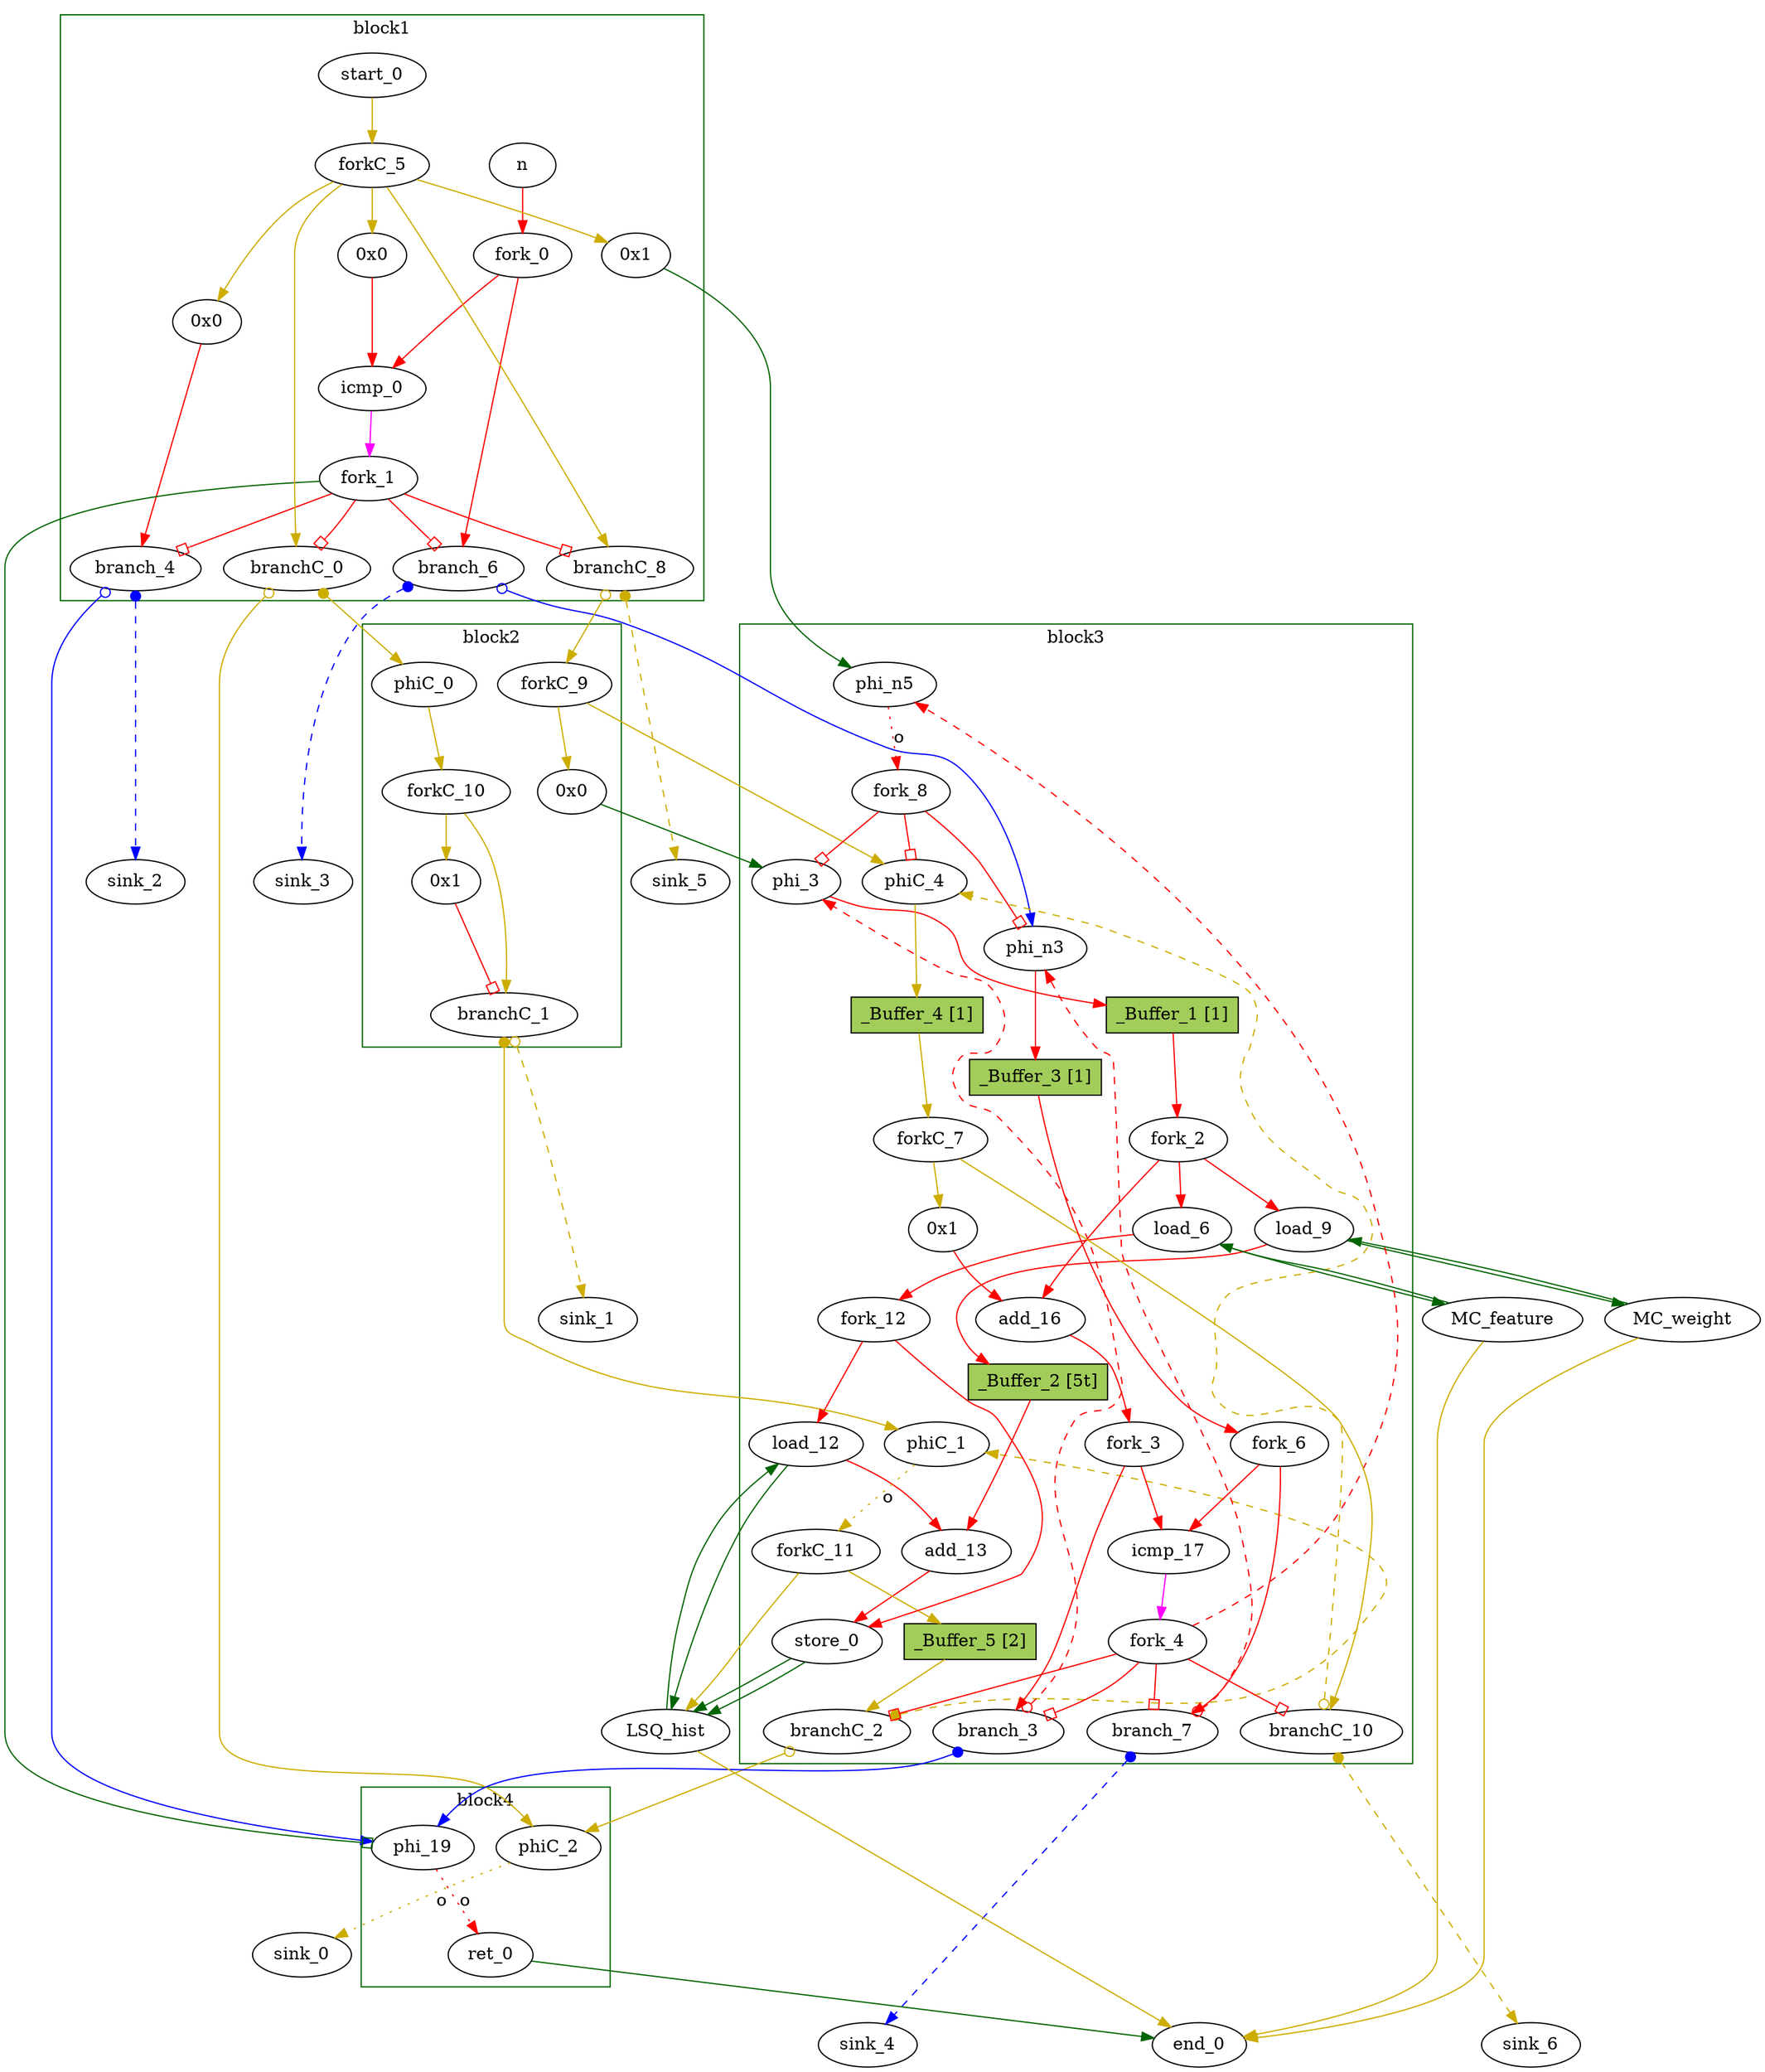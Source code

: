 // Number of blocks: 63
// Number of channels: 100
Digraph G {

  // Blocks
subgraph cluster_1 {
color = "darkgreen"
label = "block1"
  n [type=Entry, in="in1:32", out="out1:32", bbID = 1,  shape=oval];
  cst_0 [type=Constant, in="in1:32", out="out1:32", bbID = 1, value="0x0", label="0x0",  shape=oval];
  icmp_0 [type=Operator, in="in1:32 in2:32", out="out1:1", op = "icmp_sgt_op", delay=1.53, bbID = 1,  shape=oval];
  cst_3 [type=Constant, in="in1:32", out="out1:32", bbID = 1, value="0x0", label="0x0",  shape=oval];
  start_0 [type=Entry, in="in1:0", out="out1:0", bbID = 1,  shape=oval];
  branchC_0 [type=Branch, in="in1:0 in2?:1", out="out1+:0 out2-:0", bbID = 1,  shape=oval];
  cst_5 [type=Constant, in="in1:32", out="out1:32", bbID = 1, value="0x1", label="0x1",  shape=oval];
  branch_4 [type=Branch, in="in1:32 in2?:1", out="out1+:32 out2-:32", bbID = 1,  shape=oval];
  branch_6 [type=Branch, in="in1:32 in2?:1*i", out="out1+:32 out2-:32", bbID = 1,  shape=oval];
  branchC_8 [type=Branch, in="in1:0 in2?:1*i", out="out1+:0 out2-:0", bbID = 1,  shape=oval];
  fork_0 [type=Fork, in="in1:32", out="out1:32 out2:32", bbID = 1,  shape=oval];
  fork_1 [type=Fork, in="in1:32", out="out1:32 out2:32 out3:32 out4:32 out5:32", bbID = 1,  shape=oval];
  forkC_5 [type=Fork, in="in1:0", out="out1:0 out2:0 out3:0 out4:0 out5:0", bbID = 1,  shape=oval];
}
subgraph cluster_2 {
color = "darkgreen"
label = "block2"
  cst_1 [type=Constant, in="in1:32", out="out1:32", bbID = 2, value="0x0", label="0x0",  shape=oval];
  phiC_0 [type=Merge, in="in1:0", out="out1:0", delay=0.166, bbID = 2,  shape=oval];
  branchC_1 [type=Branch, in="in1:0 in2?:1", out="out1+:0 out2-:0", bbID = 2,  shape=oval];
  cst_4 [type=Constant, in="in1:32", out="out1:32", bbID = 2, value="0x1", label="0x1",  shape=oval];
  forkC_9 [type=Fork, in="in1:0", out="out1:0 out2:0", bbID = 2,  shape=oval];
  forkC_10 [type=Fork, in="in1:0", out="out1:0 out2:0", bbID = 2,  shape=oval];
}
subgraph cluster_3 {
color = "darkgreen"
label = "block3"
  phi_3 [type=Mux, in="in1?:1 in2:32 in3:32", out="out1:32", delay=0.366, bbID = 3,  shape=oval];
  load_6 [type=Operator, in="in1:32 in2:32", out="out1:32 out2:32", op = "mc_load_op", latency=2, bbID = 3, portID = 0, offset = 0, retimingDiff=2,  shape=oval];
  load_9 [type=Operator, in="in1:32 in2:32", out="out1:32 out2:32", op = "mc_load_op", latency=2, bbID = 3, portID = 0, offset = 0, retimingDiff=2,  shape=oval];
  load_12 [type=Operator, in="in1:32 in2:32", out="out1:32 out2:32", op = "lsq_load_op", latency=5, bbID = 3, portID = 0, offset = 0, retimingDiff=5,  shape=oval];
  add_13 [type=Operator, in="in1:32 in2:32", out="out1:32", op = "add_op", delay=1.693, bbID = 3, retimingDiff=8,  shape=oval];
  store_0 [type=Operator, in="in1:32 in2:32", out="out1:32 out2:32", op = "lsq_store_op", bbID = 3, portID = 0, offset = 1,  shape=oval];
  cst_2 [type=Constant, in="in1:32", out="out1:32", bbID = 3, value="0x1", label="0x1", retimingDiff=1,  shape=oval];
  add_16 [type=Operator, in="in1:32 in2:32", out="out1:32", op = "add_op", delay=1.693, bbID = 3, retimingDiff=1,  shape=oval];
  icmp_17 [type=Operator, in="in1:32 in2:32", out="out1:1", op = "icmp_slt_op", delay=1.53, bbID = 3, retimingDiff=1,  shape=oval];
  phiC_1 [type=Merge, in="in1:0 in2:0", out="out1:0", delay=0.166, bbID = 3,  shape=oval];
  branchC_2 [type=Branch, in="in1:0 in2?:1", out="out1+:0 out2-:0", bbID = 3, retimingDiff=1,  shape=oval];
  phi_n3 [type=Mux, in="in1?:1 in2:32 in3:32", out="out1:32", delay=0.366, bbID = 3,  shape=oval];
  phiC_4 [type=Mux, in="in1?:1 in2:0 in3:0", out="out1:0", delay=0.166, bbID = 3,  shape=oval];
  branch_3 [type=Branch, in="in1:32 in2?:1*i", out="out1+:32 out2-:32", bbID = 3, retimingDiff=1,  shape=oval];
  phi_n5 [type=Merge, in="in1:32 in2:32*i", out="out1:32", delay=0.366, bbID = 3,  shape=oval];
  branch_7 [type=Branch, in="in1:32 in2?:1*i", out="out1+:32 out2-:32", bbID = 3, retimingDiff=1,  shape=oval];
  branchC_10 [type=Branch, in="in1:0 in2?:1*i", out="out1+:0 out2-:0", bbID = 3, retimingDiff=1,  shape=oval];
  fork_2 [type=Fork, in="in1:32", out="out1:32 out2:32 out3:32", bbID = 3, retimingDiff=1,  shape=oval];
  fork_3 [type=Fork, in="in1:32", out="out1:32 out2:32", bbID = 3, retimingDiff=1,  shape=oval];
  fork_4 [type=Fork, in="in1:32", out="out1:32 out2:32 out3:32 out4:32 out5:32", bbID = 3, retimingDiff=1,  shape=oval];
  fork_6 [type=Fork, in="in1:32", out="out1:32 out2:32", bbID = 3, retimingDiff=1,  shape=oval];
  forkC_7 [type=Fork, in="in1:0", out="out1:0 out2:0", bbID = 3, retimingDiff=1,  shape=oval];
  fork_8 [type=Fork, in="in1:32", out="out1:32 out2:32 out3:32", bbID = 3,  shape=oval];
  forkC_11 [type=Fork, in="in1:0", out="out1:0 out2:0", bbID = 3,  shape=oval];
  fork_12 [type=Fork, in="in1:32", out="out1:32 out2:32", bbID = 3, retimingDiff=3,  shape=oval];
  _Buffer_1 [type=Buffer, in="in1:32", out="out1:32", bbID = 3, slots=1, transparent=false, label="_Buffer_1 [1]",  shape=box, style=filled, fillcolor=darkolivegreen3, height = 0.4];
  _Buffer_2 [type=Buffer, in="in1:32", out="out1:32", bbID = 3, slots=5, transparent=true, label="_Buffer_2 [5t]",  shape=box, style=filled, fillcolor=darkolivegreen3, height = 0.4];
  _Buffer_3 [type=Buffer, in="in1:32", out="out1:32", bbID = 3, slots=1, transparent=false, label="_Buffer_3 [1]",  shape=box, style=filled, fillcolor=darkolivegreen3, height = 0.4];
  _Buffer_4 [type=Buffer, in="in1:0", out="out1:0", bbID = 3, slots=1, transparent=false, label="_Buffer_4 [1]",  shape=box, style=filled, fillcolor=darkolivegreen3, height = 0.4];
  _Buffer_5 [type=Buffer, in="in1:0", out="out1:0", bbID = 3, slots=2, transparent=false, label="_Buffer_5 [2]",  shape=box, style=filled, fillcolor=darkolivegreen3, height = 0.4];
}
subgraph cluster_4 {
color = "darkgreen"
label = "block4"
  phi_19 [type=Mux, in="in1?:1 in2:32 in3:32", out="out1:32", delay=0.366, bbID = 4,  shape=oval];
  ret_0 [type=Operator, in="in1:32", out="out1:32", op = "ret_op", bbID = 4,  shape=oval];
  phiC_2 [type=Merge, in="in1:0 in2:0", out="out1:0", delay=0.166, bbID = 4,  shape=oval];
}
  sink_0 [type=Sink, in="in1:0", bbID = 0,  shape=oval];
  sink_1 [type=Sink, in="in1:0", bbID = 0,  shape=oval];
  LSQ_hist [type=LSQ, in="in1:0*c0 in2:32*l0a in3:32*s0a in4:32*s0d", out="out1:32*l0d out2:0*e", bbID = 0, memory = "hist", bbcount = 1, ldcount = 1, stcount = 1, fifoDepth = 16, numLoads = "{1}", numStores = "{1}", loadOffsets = "{{0;0;0;0;0;0;0;0;0;0;0;0;0;0;0;0}}", storeOffsets = "{{1;0;0;0;0;0;0;0;0;0;0;0;0;0;0;0}}", loadPorts = "{{0;0;0;0;0;0;0;0;0;0;0;0;0;0;0;0}}", storePorts = "{{0;0;0;0;0;0;0;0;0;0;0;0;0;0;0;0}}", ];
  MC_feature [type=MC, in="in1:32*l0a", out="out1:32*l0d out2:0*e", bbID = 0, memory = "feature", bbcount = 0, ldcount = 1, stcount = 0, ];
  MC_weight [type=MC, in="in1:32*l0a", out="out1:32*l0d out2:0*e", bbID = 0, memory = "weight", bbcount = 0, ldcount = 1, stcount = 0, ];
  sink_2 [type=Sink, in="in1:32", bbID = 0,  shape=oval];
  sink_3 [type=Sink, in="in1:32", bbID = 0,  shape=oval];
  sink_4 [type=Sink, in="in1:32", bbID = 0,  shape=oval];
  sink_5 [type=Sink, in="in1:0", bbID = 0,  shape=oval];
  sink_6 [type=Sink, in="in1:0", bbID = 0,  shape=oval];
  end_0 [type=Exit, in="in1:0*e in2:0*e in3:0*e in4:32", out="out1:32", bbID = 0,  shape=oval];

  // Channels
  n -> fork_0 [from=out1, to=in1, arrowhead=normal, color=red];
  cst_0 -> icmp_0 [from=out1, to=in2, arrowhead=normal, color=red];
  icmp_0 -> fork_1 [from=out1, to=in1, arrowhead=normal, color=magenta];
  cst_3 -> branch_4 [from=out1, to=in1, arrowhead=normal, color=red];
  start_0 -> forkC_5 [from=out1, to=in1, arrowhead=normal, color=gold3];
  branchC_0 -> phiC_0 [from=out1, to=in1, dir=both, arrowtail=dot, arrowhead=normal, color=gold3];
  branchC_0 -> phiC_2 [from=out2, to=in1, dir=both, arrowtail=odot, arrowhead=normal, color=gold3];
  cst_5 -> phi_n5 [from=out1, to=in1, arrowhead=normal, color=darkgreen];
  branch_4 -> phi_19 [from=out2, to=in2, dir=both, arrowtail=odot, arrowhead=normal, color=blue];
  branch_4 -> sink_2 [from=out1, to=in1, dir=both, arrowtail=dot, arrowhead=normal, color=blue, style=dashed, minlen = 3];
  branch_6 -> phi_n3 [from=out2, to=in3, dir=both, arrowtail=odot, arrowhead=normal, color=blue];
  branch_6 -> sink_3 [from=out1, to=in1, dir=both, arrowtail=dot, arrowhead=normal, color=blue, style=dashed, minlen = 3];
  branchC_8 -> forkC_9 [from=out2, to=in1, dir=both, arrowtail=odot, arrowhead=normal, color=gold3];
  branchC_8 -> sink_5 [from=out1, to=in1, dir=both, arrowtail=dot, arrowhead=normal, color=gold3, style=dashed, minlen = 3];
  fork_0 -> icmp_0 [from=out1, to=in1, arrowhead=normal, color=red];
  fork_0 -> branch_6 [from=out2, to=in1, arrowhead=normal, color=red];
  fork_1 -> branchC_0 [from=out5, to=in2, arrowhead=obox, color=red];
  fork_1 -> branch_4 [from=out1, to=in2, arrowhead=obox, color=red];
  fork_1 -> branch_6 [from=out2, to=in2, arrowhead=obox, color=red];
  fork_1 -> branchC_8 [from=out3, to=in2, arrowhead=obox, color=red];
  fork_1 -> phi_19 [from=out4, to=in1, arrowhead=obox, color=darkgreen];
  forkC_5 -> cst_0 [from=out1, to=in1, arrowhead=normal, color=gold3];
  forkC_5 -> cst_3 [from=out3, to=in1, arrowhead=normal, color=gold3];
  forkC_5 -> branchC_0 [from=out5, to=in1, arrowhead=normal, color=gold3];
  forkC_5 -> cst_5 [from=out4, to=in1, arrowhead=normal, color=gold3];
  forkC_5 -> branchC_8 [from=out2, to=in1, arrowhead=normal, color=gold3];
  cst_1 -> phi_3 [from=out1, to=in3, arrowhead=normal, color=darkgreen];
  phiC_0 -> forkC_10 [from=out1, to=in1, arrowhead=normal, color=gold3];
  branchC_1 -> phiC_1 [from=out1, to=in1, dir=both, arrowtail=dot, arrowhead=normal, color=gold3];
  branchC_1 -> sink_1 [from=out2, to=in1, dir=both, arrowtail=odot, arrowhead=normal, color=gold3, style=dashed, minlen = 3];
  cst_4 -> branchC_1 [from=out1, to=in2, arrowhead=obox, color=red];
  forkC_9 -> cst_1 [from=out1, to=in1, arrowhead=normal, color=gold3];
  forkC_9 -> phiC_4 [from=out2, to=in3, arrowhead=normal, color=gold3];
  forkC_10 -> branchC_1 [from=out1, to=in1, arrowhead=normal, color=gold3];
  forkC_10 -> cst_4 [from=out2, to=in1, arrowhead=normal, color=gold3];
  phi_3 -> _Buffer_1 [from=out1, to=in1, arrowhead=normal, color=red];
  load_6 -> fork_12 [from=out1, to=in1, arrowhead=normal, color=red];
  load_6 -> MC_feature [from=out2, to=in1, arrowhead=normal, color=darkgreen];
  load_9 -> _Buffer_2 [from=out1, to=in1, arrowhead=normal, color=red];
  load_9 -> MC_weight [from=out2, to=in1, arrowhead=normal, color=darkgreen];
  load_12 -> add_13 [from=out1, to=in1, arrowhead=normal, color=red];
  load_12 -> LSQ_hist [from=out2, to=in2, arrowhead=normal, color=darkgreen];
  add_13 -> store_0 [from=out1, to=in1, arrowhead=normal, color=red];
  store_0 -> LSQ_hist [from=out2, to=in3, arrowhead=normal, color=darkgreen];
  store_0 -> LSQ_hist [from=out1, to=in4, arrowhead=normal, color=darkgreen];
  cst_2 -> add_16 [from=out1, to=in2, arrowhead=normal, color=red];
  add_16 -> fork_3 [from=out1, to=in1, arrowhead=normal, color=red];
  icmp_17 -> fork_4 [from=out1, to=in1, arrowhead=normal, color=magenta];
  phiC_1 -> forkC_11 [from=out1, to=in1, arrowhead=normal, color=gold3, slots=1, style=dotted, label="o", transparent=true];
  branchC_2 -> phiC_1 [from=out1, to=in2, dir=both, arrowtail=dot, arrowhead=normal, color=gold3, constraint=false, style=dashed, minlen = 3];
  branchC_2 -> phiC_2 [from=out2, to=in2, dir=both, arrowtail=odot, arrowhead=normal, color=gold3];
  phi_n3 -> _Buffer_3 [from=out1, to=in1, arrowhead=normal, color=red];
  phiC_4 -> _Buffer_4 [from=out1, to=in1, arrowhead=normal, color=gold3];
  branch_3 -> phi_3 [from=out2, to=in2, dir=both, arrowtail=odot, arrowhead=normal, color=red, constraint=false, style=dashed, minlen = 3];
  branch_3 -> phi_19 [from=out1, to=in3, dir=both, arrowtail=dot, arrowhead=normal, color=blue];
  phi_n5 -> fork_8 [from=out1, to=in1, arrowhead=normal, color=red, slots=1, style=dotted, label="o", transparent=true];
  branch_7 -> phi_n3 [from=out2, to=in2, dir=both, arrowtail=odot, arrowhead=normal, color=red, constraint=false, style=dashed, minlen = 3];
  branch_7 -> sink_4 [from=out1, to=in1, dir=both, arrowtail=dot, arrowhead=normal, color=blue, style=dashed, minlen = 3];
  branchC_10 -> phiC_4 [from=out2, to=in2, dir=both, arrowtail=odot, arrowhead=normal, color=gold3, constraint=false, style=dashed, minlen = 3];
  branchC_10 -> sink_6 [from=out1, to=in1, dir=both, arrowtail=dot, arrowhead=normal, color=gold3, style=dashed, minlen = 3];
  fork_2 -> load_6 [from=out2, to=in2, arrowhead=normal, color=red];
  fork_2 -> load_9 [from=out3, to=in2, arrowhead=normal, color=red];
  fork_2 -> add_16 [from=out1, to=in1, arrowhead=normal, color=red];
  fork_3 -> icmp_17 [from=out1, to=in1, arrowhead=normal, color=red];
  fork_3 -> branch_3 [from=out2, to=in1, arrowhead=normal, color=red];
  fork_4 -> branchC_2 [from=out5, to=in2, arrowhead=obox, color=red];
  fork_4 -> branch_3 [from=out1, to=in2, arrowhead=obox, color=red];
  fork_4 -> phi_n5 [from=out2, to=in2, arrowhead=normal, color=red, constraint=false, style=dashed, minlen = 3];
  fork_4 -> branch_7 [from=out3, to=in2, arrowhead=obox, color=red];
  fork_4 -> branchC_10 [from=out4, to=in2, arrowhead=obox, color=red];
  fork_6 -> icmp_17 [from=out1, to=in2, arrowhead=normal, color=red];
  fork_6 -> branch_7 [from=out2, to=in1, arrowhead=normal, color=red];
  forkC_7 -> cst_2 [from=out1, to=in1, arrowhead=normal, color=gold3];
  forkC_7 -> branchC_10 [from=out2, to=in1, arrowhead=normal, color=gold3];
  fork_8 -> phi_3 [from=out1, to=in1, arrowhead=obox, color=red];
  fork_8 -> phi_n3 [from=out2, to=in1, arrowhead=obox, color=red];
  fork_8 -> phiC_4 [from=out3, to=in1, arrowhead=obox, color=red];
  forkC_11 -> _Buffer_5 [from=out1, to=in1, arrowhead=normal, color=gold3];
  forkC_11 -> LSQ_hist [from=out2, to=in1, arrowhead=normal, color=gold3];
  fork_12 -> load_12 [from=out1, to=in2, arrowhead=normal, color=red];
  fork_12 -> store_0 [from=out2, to=in2, arrowhead=normal, color=red];
  phi_19 -> ret_0 [from=out1, to=in1, arrowhead=normal, color=red, slots=1, style=dotted, label="o", transparent=true];
  ret_0 -> end_0 [from=out1, to=in4, arrowhead=normal, color=darkgreen];
  phiC_2 -> sink_0 [from=out1, to=in1, arrowhead=normal, color=gold3, slots=1, style=dotted, label="o", transparent=true];
  LSQ_hist -> load_12 [from=out1, to=in1, arrowhead=normal, color=darkgreen];
  LSQ_hist -> end_0 [from=out2, to=in1, arrowhead=normal, color=gold3];
  MC_feature -> load_6 [from=out1, to=in1, arrowhead=normal, color=darkgreen];
  MC_feature -> end_0 [from=out2, to=in2, arrowhead=normal, color=gold3];
  MC_weight -> load_9 [from=out1, to=in1, arrowhead=normal, color=darkgreen];
  MC_weight -> end_0 [from=out2, to=in3, arrowhead=normal, color=gold3];
  _Buffer_1 -> fork_2 [from=out1, to=in1, arrowhead=normal, color=red];
  _Buffer_2 -> add_13 [from=out1, to=in2, arrowhead=normal, color=red];
  _Buffer_3 -> fork_6 [from=out1, to=in1, arrowhead=normal, color=red];
  _Buffer_4 -> forkC_7 [from=out1, to=in1, arrowhead=normal, color=gold3];
  _Buffer_5 -> branchC_2 [from=out1, to=in1, arrowhead=normal, color=gold3];
}

